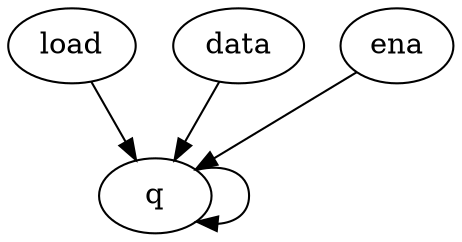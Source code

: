 digraph "" {
	q -> q	[weight=2.0];
	load -> q	[weight=3.0];
	data -> q	[weight=1.0];
	ena -> q	[weight=2.0];
}

